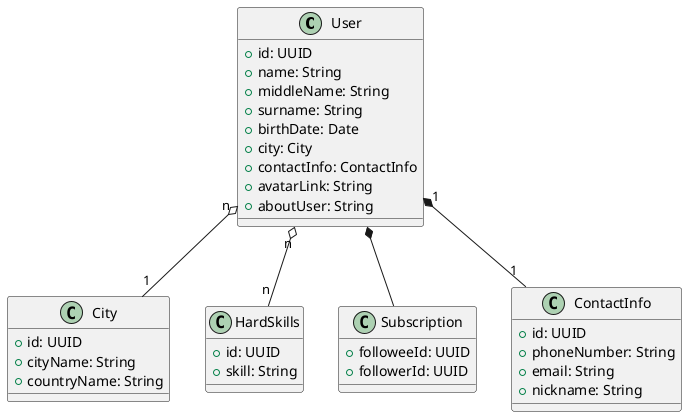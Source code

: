 @startuml
class User {
 +id: UUID
 +name: String
 +middleName: String
 +surname: String
 +birthDate: Date
 +city: City
 +contactInfo: ContactInfo
 +avatarLink: String
 +aboutUser: String
}

class City {
 +id: UUID
 +cityName: String
 +countryName: String
}

class HardSkills {
 +id: UUID
 +skill: String
}

class Subscription {
 +followeeId: UUID
 +followerId: UUID
}

class ContactInfo {
 +id: UUID
 +phoneNumber: String
 +email: String
 +nickname: String
}

User *-- Subscription 
User "n" o-- "1" City
User "1" *-- "1" ContactInfo
User "n" o-- "n" HardSkills
@enduml